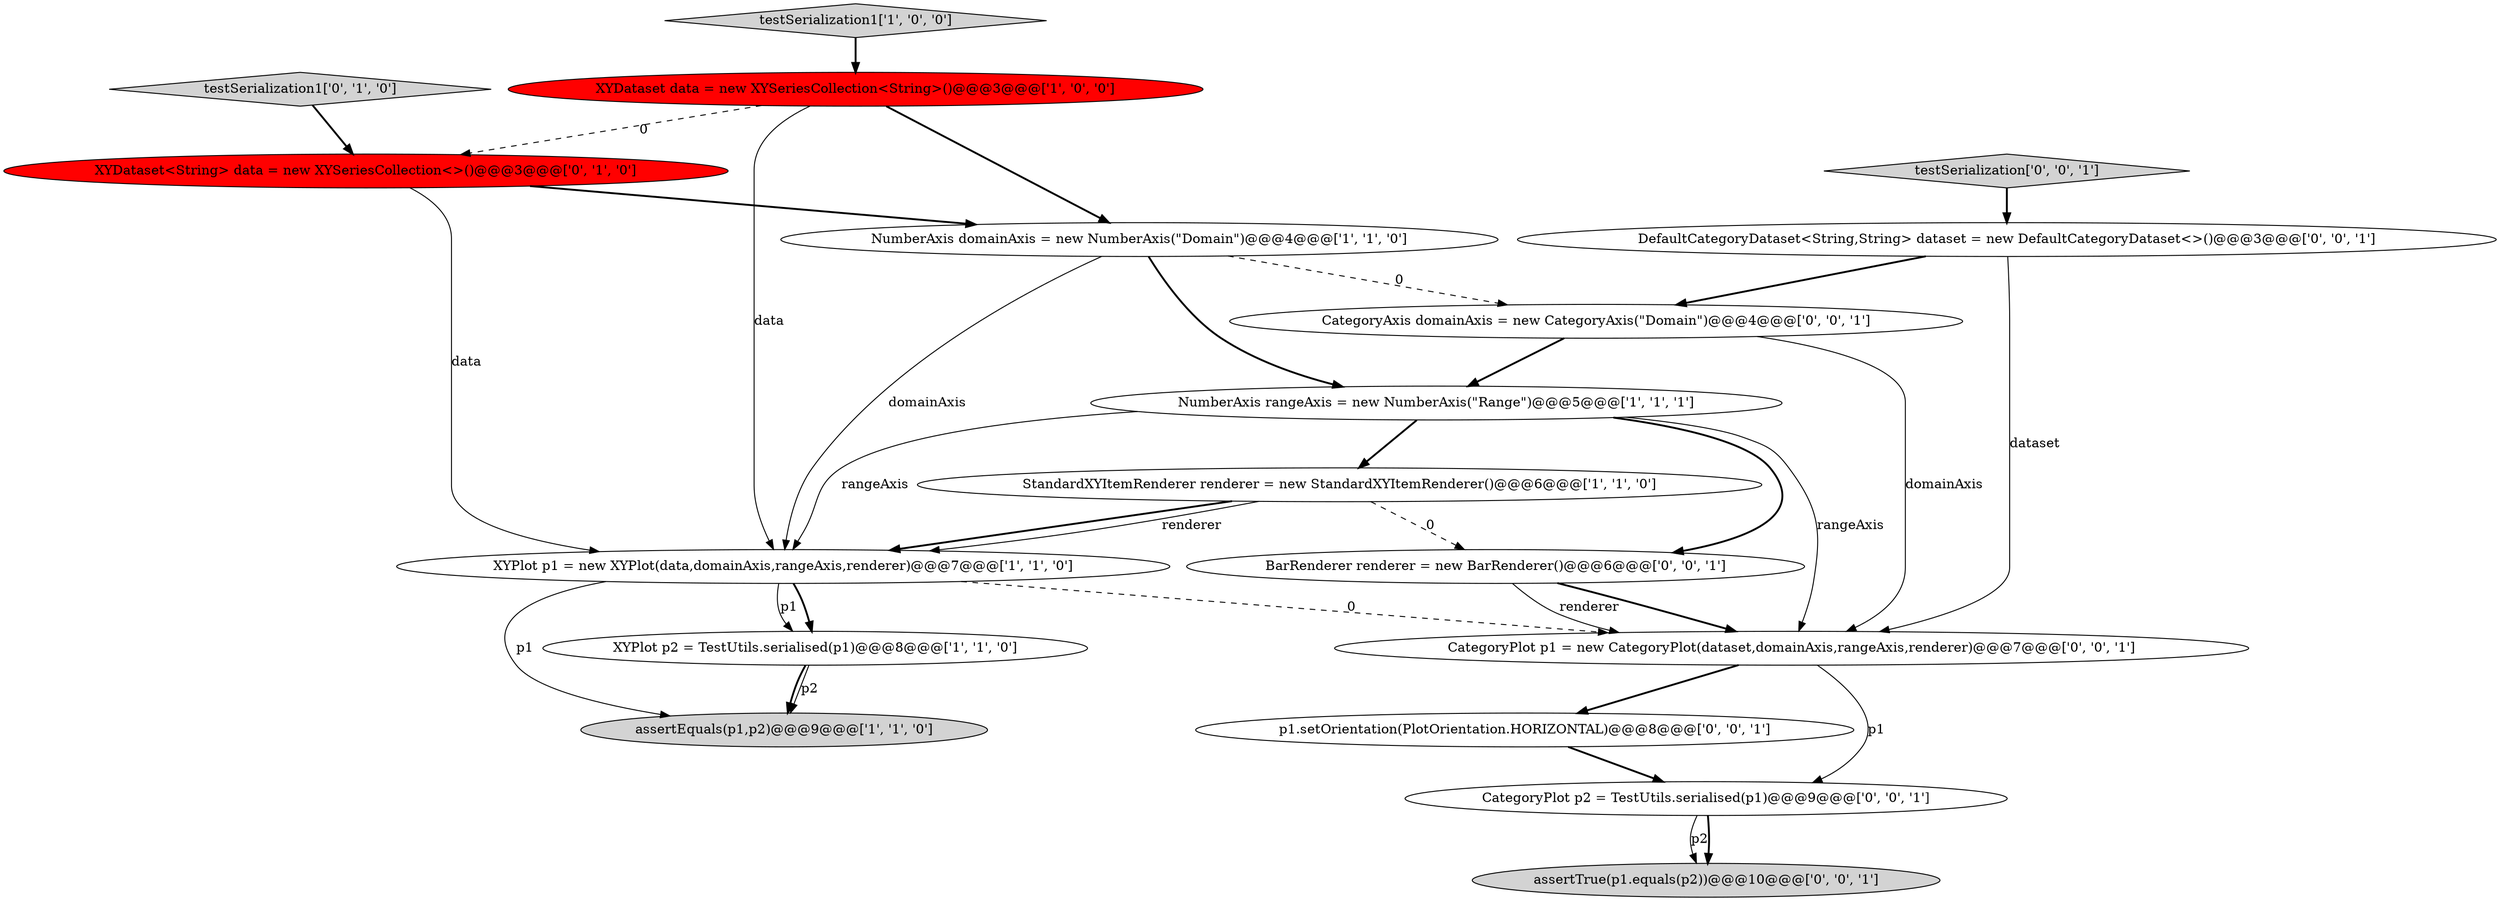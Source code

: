 digraph {
9 [style = filled, label = "XYDataset<String> data = new XYSeriesCollection<>()@@@3@@@['0', '1', '0']", fillcolor = red, shape = ellipse image = "AAA1AAABBB2BBB"];
10 [style = filled, label = "CategoryPlot p2 = TestUtils.serialised(p1)@@@9@@@['0', '0', '1']", fillcolor = white, shape = ellipse image = "AAA0AAABBB3BBB"];
14 [style = filled, label = "BarRenderer renderer = new BarRenderer()@@@6@@@['0', '0', '1']", fillcolor = white, shape = ellipse image = "AAA0AAABBB3BBB"];
5 [style = filled, label = "XYPlot p2 = TestUtils.serialised(p1)@@@8@@@['1', '1', '0']", fillcolor = white, shape = ellipse image = "AAA0AAABBB1BBB"];
13 [style = filled, label = "DefaultCategoryDataset<String,String> dataset = new DefaultCategoryDataset<>()@@@3@@@['0', '0', '1']", fillcolor = white, shape = ellipse image = "AAA0AAABBB3BBB"];
11 [style = filled, label = "assertTrue(p1.equals(p2))@@@10@@@['0', '0', '1']", fillcolor = lightgray, shape = ellipse image = "AAA0AAABBB3BBB"];
16 [style = filled, label = "CategoryAxis domainAxis = new CategoryAxis(\"Domain\")@@@4@@@['0', '0', '1']", fillcolor = white, shape = ellipse image = "AAA0AAABBB3BBB"];
17 [style = filled, label = "p1.setOrientation(PlotOrientation.HORIZONTAL)@@@8@@@['0', '0', '1']", fillcolor = white, shape = ellipse image = "AAA0AAABBB3BBB"];
2 [style = filled, label = "testSerialization1['1', '0', '0']", fillcolor = lightgray, shape = diamond image = "AAA0AAABBB1BBB"];
8 [style = filled, label = "testSerialization1['0', '1', '0']", fillcolor = lightgray, shape = diamond image = "AAA0AAABBB2BBB"];
6 [style = filled, label = "assertEquals(p1,p2)@@@9@@@['1', '1', '0']", fillcolor = lightgray, shape = ellipse image = "AAA0AAABBB1BBB"];
0 [style = filled, label = "XYDataset data = new XYSeriesCollection<String>()@@@3@@@['1', '0', '0']", fillcolor = red, shape = ellipse image = "AAA1AAABBB1BBB"];
12 [style = filled, label = "testSerialization['0', '0', '1']", fillcolor = lightgray, shape = diamond image = "AAA0AAABBB3BBB"];
4 [style = filled, label = "NumberAxis domainAxis = new NumberAxis(\"Domain\")@@@4@@@['1', '1', '0']", fillcolor = white, shape = ellipse image = "AAA0AAABBB1BBB"];
15 [style = filled, label = "CategoryPlot p1 = new CategoryPlot(dataset,domainAxis,rangeAxis,renderer)@@@7@@@['0', '0', '1']", fillcolor = white, shape = ellipse image = "AAA0AAABBB3BBB"];
1 [style = filled, label = "XYPlot p1 = new XYPlot(data,domainAxis,rangeAxis,renderer)@@@7@@@['1', '1', '0']", fillcolor = white, shape = ellipse image = "AAA0AAABBB1BBB"];
3 [style = filled, label = "StandardXYItemRenderer renderer = new StandardXYItemRenderer()@@@6@@@['1', '1', '0']", fillcolor = white, shape = ellipse image = "AAA0AAABBB1BBB"];
7 [style = filled, label = "NumberAxis rangeAxis = new NumberAxis(\"Range\")@@@5@@@['1', '1', '1']", fillcolor = white, shape = ellipse image = "AAA0AAABBB1BBB"];
1->5 [style = bold, label=""];
17->10 [style = bold, label=""];
4->16 [style = dashed, label="0"];
3->1 [style = bold, label=""];
5->6 [style = solid, label="p2"];
1->15 [style = dashed, label="0"];
9->4 [style = bold, label=""];
7->1 [style = solid, label="rangeAxis"];
16->7 [style = bold, label=""];
1->6 [style = solid, label="p1"];
10->11 [style = solid, label="p2"];
9->1 [style = solid, label="data"];
13->16 [style = bold, label=""];
7->3 [style = bold, label=""];
4->7 [style = bold, label=""];
7->14 [style = bold, label=""];
12->13 [style = bold, label=""];
4->1 [style = solid, label="domainAxis"];
15->17 [style = bold, label=""];
2->0 [style = bold, label=""];
0->1 [style = solid, label="data"];
5->6 [style = bold, label=""];
0->4 [style = bold, label=""];
7->15 [style = solid, label="rangeAxis"];
13->15 [style = solid, label="dataset"];
3->1 [style = solid, label="renderer"];
8->9 [style = bold, label=""];
15->10 [style = solid, label="p1"];
16->15 [style = solid, label="domainAxis"];
14->15 [style = bold, label=""];
1->5 [style = solid, label="p1"];
0->9 [style = dashed, label="0"];
3->14 [style = dashed, label="0"];
14->15 [style = solid, label="renderer"];
10->11 [style = bold, label=""];
}
